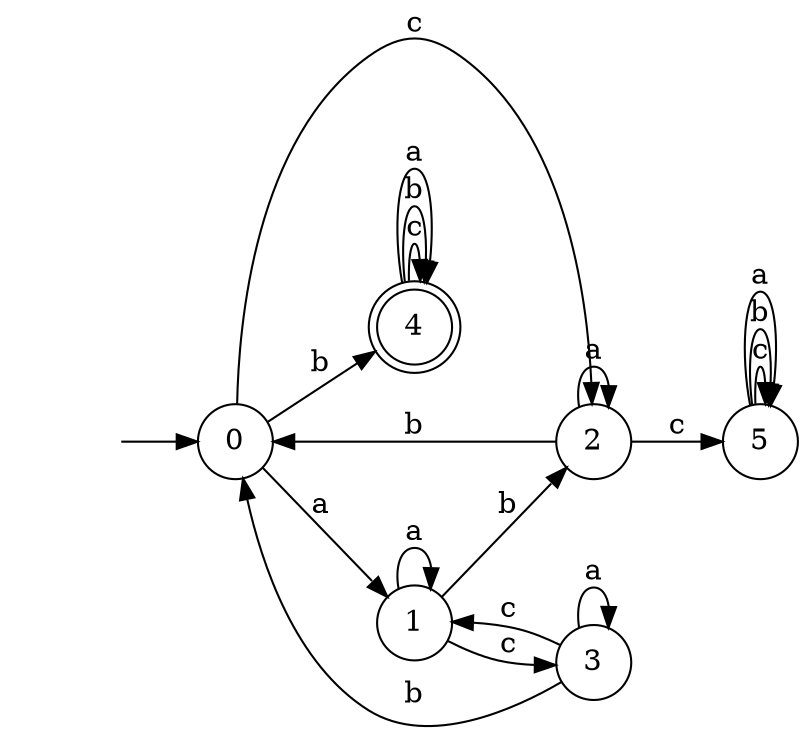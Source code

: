 digraph {
  rankdir=LR;
  0 [label="0", shape = circle];
  0 -> 2 [label="c"];
  0 -> 4 [label="b"];
  0 -> 1 [label="a"];
  1 [label="1", shape = circle];
  1 -> 3 [label="c"];
  1 -> 2 [label="b"];
  1 -> 1 [label="a"];
  2 [label="2", shape = circle];
  2 -> 5 [label="c"];
  2 -> 0 [label="b"];
  2 -> 2 [label="a"];
  3 [label="3", shape = circle];
  3 -> 1 [label="c"];
  3 -> 0 [label="b"];
  3 -> 3 [label="a"];
  4 [label="4", shape = doublecircle];
  4 -> 4 [label="c"];
  4 -> 4 [label="b"];
  4 -> 4 [label="a"];
  5 [label="5", shape = circle];
  5 -> 5 [label="c"];
  5 -> 5 [label="b"];
  5 -> 5 [label="a"];
  6 [label="", shape = plaintext];
  6 -> 0 [label=""];
}
